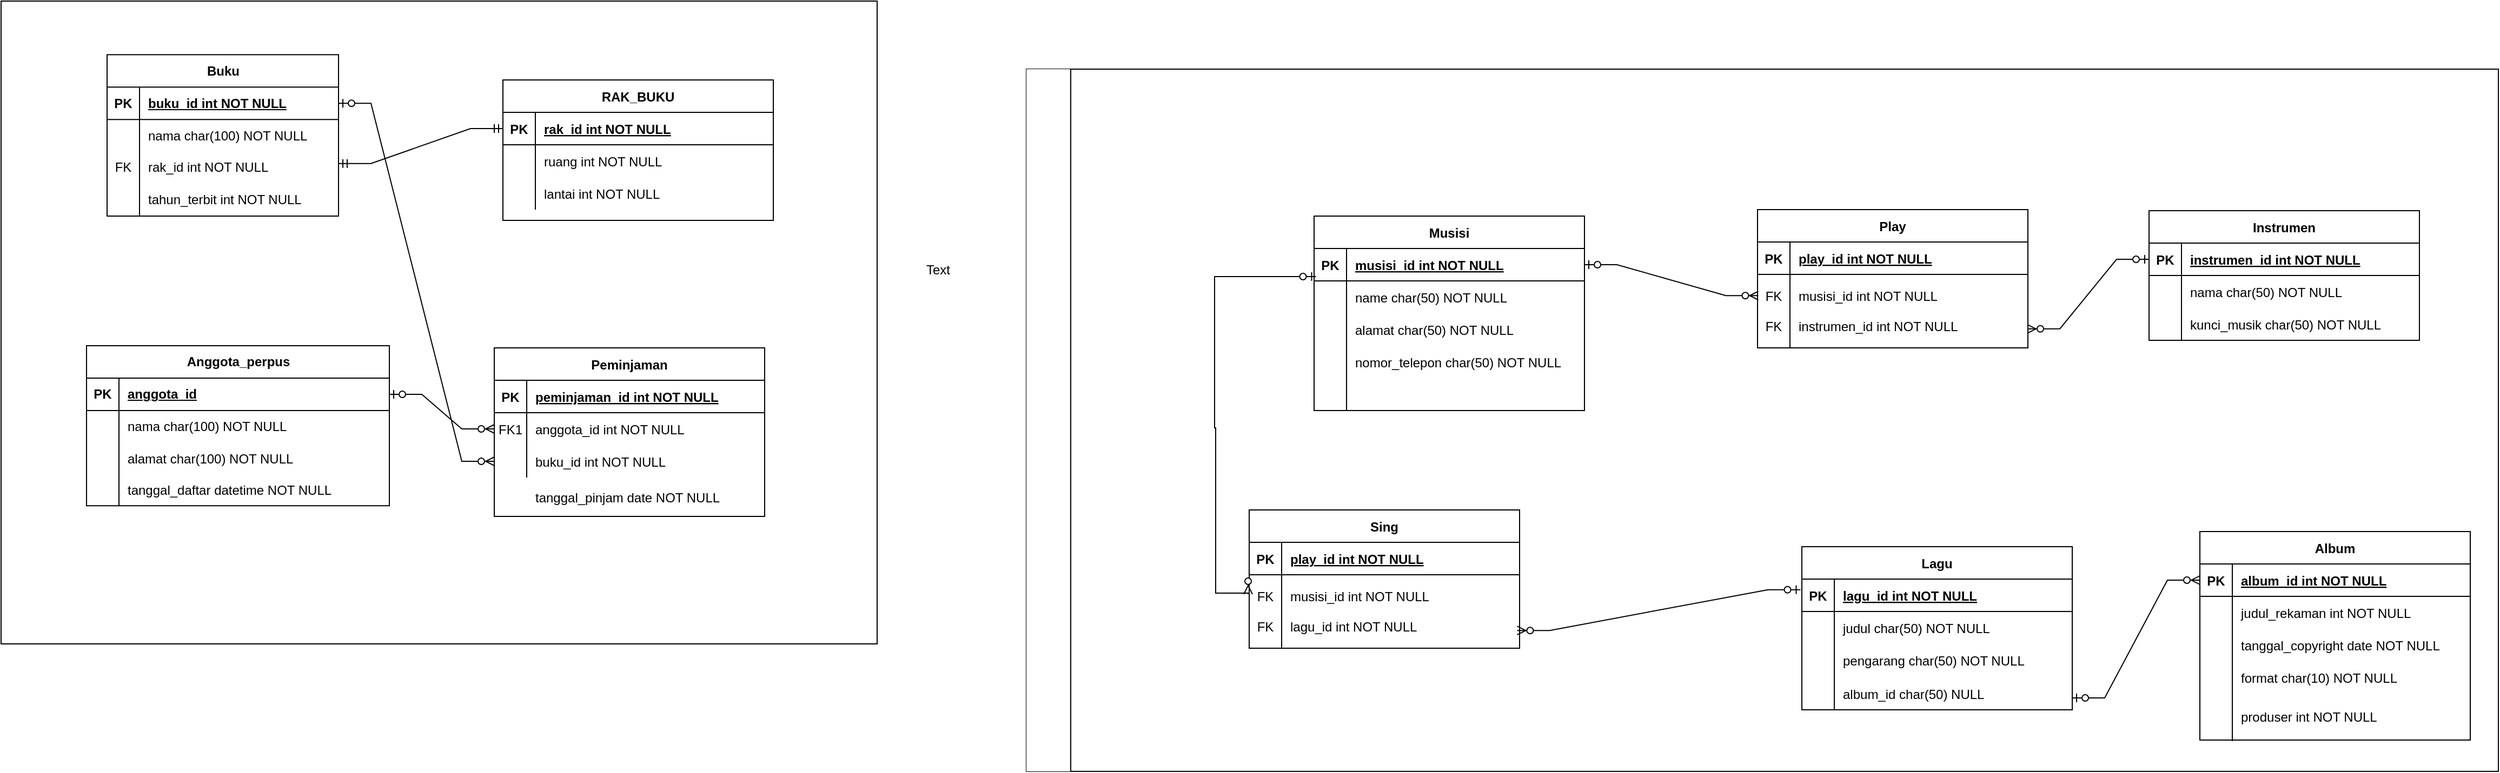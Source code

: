 <mxfile version="24.7.12">
  <diagram id="R2lEEEUBdFMjLlhIrx00" name="Page-1">
    <mxGraphModel dx="2014" dy="1649" grid="0" gridSize="10" guides="1" tooltips="1" connect="1" arrows="1" fold="1" page="1" pageScale="1" pageWidth="850" pageHeight="1100" math="0" shadow="0" extFonts="Permanent Marker^https://fonts.googleapis.com/css?family=Permanent+Marker">
      <root>
        <mxCell id="0" />
        <mxCell id="1" parent="0" />
        <mxCell id="kr2jglsmP7GTfW8Z2Y7Y-250" value="" style="rounded=0;whiteSpace=wrap;html=1;" vertex="1" parent="1">
          <mxGeometry x="-4" y="-23" width="810" height="595" as="geometry" />
        </mxCell>
        <mxCell id="kr2jglsmP7GTfW8Z2Y7Y-161" value="" style="shape=table;childLayout=tableLayout;startSize=0;collapsible=0;recursiveResize=0;expand=0;" vertex="1" parent="1">
          <mxGeometry x="944" y="40" width="1361" height="650" as="geometry" />
        </mxCell>
        <mxCell id="kr2jglsmP7GTfW8Z2Y7Y-162" value="" style="shape=tableRow;horizontal=0;swimlaneHead=0;swimlaneBody=0;top=0;left=0;bottom=0;right=0;dropTarget=0;fontStyle=0;points=[[0,0.5],[1,0.5]];portConstraint=eastwest;startSize=41;collapsible=0;recursiveResize=0;expand=0;" vertex="1" parent="kr2jglsmP7GTfW8Z2Y7Y-161">
          <mxGeometry width="1361" height="650" as="geometry" />
        </mxCell>
        <mxCell id="kr2jglsmP7GTfW8Z2Y7Y-163" value="" style="swimlane;swimlaneHead=0;swimlaneBody=0;fontStyle=0;connectable=0;startSize=0;collapsible=0;recursiveResize=0;expand=0;" vertex="1" parent="kr2jglsmP7GTfW8Z2Y7Y-162">
          <mxGeometry x="41" width="1320" height="650" as="geometry">
            <mxRectangle width="1320" height="650" as="alternateBounds" />
          </mxGeometry>
        </mxCell>
        <mxCell id="kr2jglsmP7GTfW8Z2Y7Y-164" value="Sing" style="shape=table;startSize=30;container=1;collapsible=1;childLayout=tableLayout;fixedRows=1;rowLines=0;fontStyle=1;align=center;resizeLast=1;" vertex="1" parent="kr2jglsmP7GTfW8Z2Y7Y-163">
          <mxGeometry x="165" y="408" width="250" height="128" as="geometry">
            <mxRectangle x="1516" y="65" width="58" height="30" as="alternateBounds" />
          </mxGeometry>
        </mxCell>
        <mxCell id="kr2jglsmP7GTfW8Z2Y7Y-165" value="" style="shape=partialRectangle;collapsible=0;dropTarget=0;pointerEvents=0;fillColor=none;points=[[0,0.5],[1,0.5]];portConstraint=eastwest;top=0;left=0;right=0;bottom=1;" vertex="1" parent="kr2jglsmP7GTfW8Z2Y7Y-164">
          <mxGeometry y="30" width="250" height="30" as="geometry" />
        </mxCell>
        <mxCell id="kr2jglsmP7GTfW8Z2Y7Y-166" value="PK" style="shape=partialRectangle;overflow=hidden;connectable=0;fillColor=none;top=0;left=0;bottom=0;right=0;fontStyle=1;" vertex="1" parent="kr2jglsmP7GTfW8Z2Y7Y-165">
          <mxGeometry width="30" height="30" as="geometry">
            <mxRectangle width="30" height="30" as="alternateBounds" />
          </mxGeometry>
        </mxCell>
        <mxCell id="kr2jglsmP7GTfW8Z2Y7Y-167" value="play_id int NOT NULL " style="shape=partialRectangle;overflow=hidden;connectable=0;fillColor=none;top=0;left=0;bottom=0;right=0;align=left;spacingLeft=6;fontStyle=5;" vertex="1" parent="kr2jglsmP7GTfW8Z2Y7Y-165">
          <mxGeometry x="30" width="220" height="30" as="geometry">
            <mxRectangle width="220" height="30" as="alternateBounds" />
          </mxGeometry>
        </mxCell>
        <mxCell id="kr2jglsmP7GTfW8Z2Y7Y-168" value="" style="shape=partialRectangle;collapsible=0;dropTarget=0;pointerEvents=0;fillColor=none;points=[[0,0.5],[1,0.5]];portConstraint=eastwest;top=0;left=0;right=0;bottom=0;" vertex="1" parent="kr2jglsmP7GTfW8Z2Y7Y-164">
          <mxGeometry y="60" width="250" height="67" as="geometry" />
        </mxCell>
        <mxCell id="kr2jglsmP7GTfW8Z2Y7Y-169" value="FK&#xa;&#xa;FK" style="shape=partialRectangle;overflow=hidden;connectable=0;fillColor=none;top=0;left=0;bottom=0;right=0;" vertex="1" parent="kr2jglsmP7GTfW8Z2Y7Y-168">
          <mxGeometry width="30" height="67" as="geometry">
            <mxRectangle width="30" height="67" as="alternateBounds" />
          </mxGeometry>
        </mxCell>
        <mxCell id="kr2jglsmP7GTfW8Z2Y7Y-170" value="musisi_id int NOT NULL&#xa;&#xa;lagu_id int NOT NULL" style="shape=partialRectangle;overflow=hidden;connectable=0;fillColor=none;top=0;left=0;bottom=0;right=0;align=left;spacingLeft=6;" vertex="1" parent="kr2jglsmP7GTfW8Z2Y7Y-168">
          <mxGeometry x="30" width="220" height="67" as="geometry">
            <mxRectangle width="220" height="67" as="alternateBounds" />
          </mxGeometry>
        </mxCell>
        <mxCell id="kr2jglsmP7GTfW8Z2Y7Y-171" value="" style="endArrow=none;html=1;rounded=0;" edge="1" parent="kr2jglsmP7GTfW8Z2Y7Y-163">
          <mxGeometry width="50" height="50" relative="1" as="geometry">
            <mxPoint x="195" y="536" as="sourcePoint" />
            <mxPoint x="195" y="490" as="targetPoint" />
          </mxGeometry>
        </mxCell>
        <mxCell id="kr2jglsmP7GTfW8Z2Y7Y-73" value="Album" style="shape=table;startSize=30;container=1;collapsible=1;childLayout=tableLayout;fixedRows=1;rowLines=0;fontStyle=1;align=center;resizeLast=1;" vertex="1" parent="kr2jglsmP7GTfW8Z2Y7Y-163">
          <mxGeometry x="1044" y="428" width="250" height="193" as="geometry">
            <mxRectangle x="1740" y="320" width="69" height="30" as="alternateBounds" />
          </mxGeometry>
        </mxCell>
        <mxCell id="kr2jglsmP7GTfW8Z2Y7Y-74" value="" style="shape=partialRectangle;collapsible=0;dropTarget=0;pointerEvents=0;fillColor=none;points=[[0,0.5],[1,0.5]];portConstraint=eastwest;top=0;left=0;right=0;bottom=1;" vertex="1" parent="kr2jglsmP7GTfW8Z2Y7Y-73">
          <mxGeometry y="30" width="250" height="30" as="geometry" />
        </mxCell>
        <mxCell id="kr2jglsmP7GTfW8Z2Y7Y-75" value="PK" style="shape=partialRectangle;overflow=hidden;connectable=0;fillColor=none;top=0;left=0;bottom=0;right=0;fontStyle=1;" vertex="1" parent="kr2jglsmP7GTfW8Z2Y7Y-74">
          <mxGeometry width="30" height="30" as="geometry">
            <mxRectangle width="30" height="30" as="alternateBounds" />
          </mxGeometry>
        </mxCell>
        <mxCell id="kr2jglsmP7GTfW8Z2Y7Y-76" value="album_id int NOT NULL " style="shape=partialRectangle;overflow=hidden;connectable=0;fillColor=none;top=0;left=0;bottom=0;right=0;align=left;spacingLeft=6;fontStyle=5;" vertex="1" parent="kr2jglsmP7GTfW8Z2Y7Y-74">
          <mxGeometry x="30" width="220" height="30" as="geometry">
            <mxRectangle width="220" height="30" as="alternateBounds" />
          </mxGeometry>
        </mxCell>
        <mxCell id="kr2jglsmP7GTfW8Z2Y7Y-77" value="" style="shape=partialRectangle;collapsible=0;dropTarget=0;pointerEvents=0;fillColor=none;points=[[0,0.5],[1,0.5]];portConstraint=eastwest;top=0;left=0;right=0;bottom=0;" vertex="1" parent="kr2jglsmP7GTfW8Z2Y7Y-73">
          <mxGeometry y="60" width="250" height="30" as="geometry" />
        </mxCell>
        <mxCell id="kr2jglsmP7GTfW8Z2Y7Y-78" value="" style="shape=partialRectangle;overflow=hidden;connectable=0;fillColor=none;top=0;left=0;bottom=0;right=0;" vertex="1" parent="kr2jglsmP7GTfW8Z2Y7Y-77">
          <mxGeometry width="30" height="30" as="geometry">
            <mxRectangle width="30" height="30" as="alternateBounds" />
          </mxGeometry>
        </mxCell>
        <mxCell id="kr2jglsmP7GTfW8Z2Y7Y-79" value="judul_rekaman int NOT NULL" style="shape=partialRectangle;overflow=hidden;connectable=0;fillColor=none;top=0;left=0;bottom=0;right=0;align=left;spacingLeft=6;" vertex="1" parent="kr2jglsmP7GTfW8Z2Y7Y-77">
          <mxGeometry x="30" width="220" height="30" as="geometry">
            <mxRectangle width="220" height="30" as="alternateBounds" />
          </mxGeometry>
        </mxCell>
        <mxCell id="kr2jglsmP7GTfW8Z2Y7Y-80" value="" style="shape=partialRectangle;collapsible=0;dropTarget=0;pointerEvents=0;fillColor=none;points=[[0,0.5],[1,0.5]];portConstraint=eastwest;top=0;left=0;right=0;bottom=0;" vertex="1" parent="kr2jglsmP7GTfW8Z2Y7Y-73">
          <mxGeometry y="90" width="250" height="30" as="geometry" />
        </mxCell>
        <mxCell id="kr2jglsmP7GTfW8Z2Y7Y-81" value="" style="shape=partialRectangle;overflow=hidden;connectable=0;fillColor=none;top=0;left=0;bottom=0;right=0;" vertex="1" parent="kr2jglsmP7GTfW8Z2Y7Y-80">
          <mxGeometry width="30" height="30" as="geometry">
            <mxRectangle width="30" height="30" as="alternateBounds" />
          </mxGeometry>
        </mxCell>
        <mxCell id="kr2jglsmP7GTfW8Z2Y7Y-82" value="tanggal_copyright date NOT NULL" style="shape=partialRectangle;overflow=hidden;connectable=0;fillColor=none;top=0;left=0;bottom=0;right=0;align=left;spacingLeft=6;" vertex="1" parent="kr2jglsmP7GTfW8Z2Y7Y-80">
          <mxGeometry x="30" width="220" height="30" as="geometry">
            <mxRectangle width="220" height="30" as="alternateBounds" />
          </mxGeometry>
        </mxCell>
        <mxCell id="kr2jglsmP7GTfW8Z2Y7Y-93" value="format char(10) NOT NULL" style="shape=partialRectangle;overflow=hidden;connectable=0;fillColor=none;top=0;left=0;bottom=0;right=0;align=left;spacingLeft=6;" vertex="1" parent="kr2jglsmP7GTfW8Z2Y7Y-163">
          <mxGeometry x="1074" y="548" width="220" height="30" as="geometry">
            <mxRectangle width="220" height="30" as="alternateBounds" />
          </mxGeometry>
        </mxCell>
        <mxCell id="kr2jglsmP7GTfW8Z2Y7Y-105" value="Lagu" style="shape=table;startSize=30;container=1;collapsible=1;childLayout=tableLayout;fixedRows=1;rowLines=0;fontStyle=1;align=center;resizeLast=1;" vertex="1" parent="kr2jglsmP7GTfW8Z2Y7Y-163">
          <mxGeometry x="676" y="442" width="250" height="151" as="geometry" />
        </mxCell>
        <mxCell id="kr2jglsmP7GTfW8Z2Y7Y-106" value="" style="shape=partialRectangle;collapsible=0;dropTarget=0;pointerEvents=0;fillColor=none;points=[[0,0.5],[1,0.5]];portConstraint=eastwest;top=0;left=0;right=0;bottom=1;" vertex="1" parent="kr2jglsmP7GTfW8Z2Y7Y-105">
          <mxGeometry y="30" width="250" height="30" as="geometry" />
        </mxCell>
        <mxCell id="kr2jglsmP7GTfW8Z2Y7Y-107" value="PK" style="shape=partialRectangle;overflow=hidden;connectable=0;fillColor=none;top=0;left=0;bottom=0;right=0;fontStyle=1;" vertex="1" parent="kr2jglsmP7GTfW8Z2Y7Y-106">
          <mxGeometry width="30" height="30" as="geometry">
            <mxRectangle width="30" height="30" as="alternateBounds" />
          </mxGeometry>
        </mxCell>
        <mxCell id="kr2jglsmP7GTfW8Z2Y7Y-108" value="lagu_id int NOT NULL " style="shape=partialRectangle;overflow=hidden;connectable=0;fillColor=none;top=0;left=0;bottom=0;right=0;align=left;spacingLeft=6;fontStyle=5;" vertex="1" parent="kr2jglsmP7GTfW8Z2Y7Y-106">
          <mxGeometry x="30" width="220" height="30" as="geometry">
            <mxRectangle width="220" height="30" as="alternateBounds" />
          </mxGeometry>
        </mxCell>
        <mxCell id="kr2jglsmP7GTfW8Z2Y7Y-109" value="" style="shape=partialRectangle;collapsible=0;dropTarget=0;pointerEvents=0;fillColor=none;points=[[0,0.5],[1,0.5]];portConstraint=eastwest;top=0;left=0;right=0;bottom=0;" vertex="1" parent="kr2jglsmP7GTfW8Z2Y7Y-105">
          <mxGeometry y="60" width="250" height="30" as="geometry" />
        </mxCell>
        <mxCell id="kr2jglsmP7GTfW8Z2Y7Y-110" value="" style="shape=partialRectangle;overflow=hidden;connectable=0;fillColor=none;top=0;left=0;bottom=0;right=0;" vertex="1" parent="kr2jglsmP7GTfW8Z2Y7Y-109">
          <mxGeometry width="30" height="30" as="geometry">
            <mxRectangle width="30" height="30" as="alternateBounds" />
          </mxGeometry>
        </mxCell>
        <mxCell id="kr2jglsmP7GTfW8Z2Y7Y-111" value="judul char(50) NOT NULL" style="shape=partialRectangle;overflow=hidden;connectable=0;fillColor=none;top=0;left=0;bottom=0;right=0;align=left;spacingLeft=6;" vertex="1" parent="kr2jglsmP7GTfW8Z2Y7Y-109">
          <mxGeometry x="30" width="220" height="30" as="geometry">
            <mxRectangle width="220" height="30" as="alternateBounds" />
          </mxGeometry>
        </mxCell>
        <mxCell id="kr2jglsmP7GTfW8Z2Y7Y-112" value="" style="shape=partialRectangle;collapsible=0;dropTarget=0;pointerEvents=0;fillColor=none;points=[[0,0.5],[1,0.5]];portConstraint=eastwest;top=0;left=0;right=0;bottom=0;" vertex="1" parent="kr2jglsmP7GTfW8Z2Y7Y-105">
          <mxGeometry y="90" width="250" height="30" as="geometry" />
        </mxCell>
        <mxCell id="kr2jglsmP7GTfW8Z2Y7Y-113" value="" style="shape=partialRectangle;overflow=hidden;connectable=0;fillColor=none;top=0;left=0;bottom=0;right=0;" vertex="1" parent="kr2jglsmP7GTfW8Z2Y7Y-112">
          <mxGeometry width="30" height="30" as="geometry">
            <mxRectangle width="30" height="30" as="alternateBounds" />
          </mxGeometry>
        </mxCell>
        <mxCell id="kr2jglsmP7GTfW8Z2Y7Y-114" value="pengarang char(50) NOT NULL" style="shape=partialRectangle;overflow=hidden;connectable=0;fillColor=none;top=0;left=0;bottom=0;right=0;align=left;spacingLeft=6;" vertex="1" parent="kr2jglsmP7GTfW8Z2Y7Y-112">
          <mxGeometry x="30" width="220" height="30" as="geometry">
            <mxRectangle width="220" height="30" as="alternateBounds" />
          </mxGeometry>
        </mxCell>
        <mxCell id="kr2jglsmP7GTfW8Z2Y7Y-126" value="album_id char(50) NULL" style="shape=partialRectangle;overflow=hidden;connectable=0;fillColor=none;top=0;left=0;bottom=0;right=0;align=left;spacingLeft=6;" vertex="1" parent="kr2jglsmP7GTfW8Z2Y7Y-163">
          <mxGeometry x="706" y="563" width="220" height="30" as="geometry">
            <mxRectangle width="220" height="30" as="alternateBounds" />
          </mxGeometry>
        </mxCell>
        <mxCell id="kr2jglsmP7GTfW8Z2Y7Y-128" value="" style="edgeStyle=entityRelationEdgeStyle;fontSize=12;html=1;endArrow=ERzeroToMany;startArrow=ERzeroToOne;rounded=0;entryDx=0;entryDy=0;" edge="1" parent="kr2jglsmP7GTfW8Z2Y7Y-163" target="kr2jglsmP7GTfW8Z2Y7Y-74">
          <mxGeometry width="100" height="100" relative="1" as="geometry">
            <mxPoint x="926" y="582" as="sourcePoint" />
            <mxPoint x="1024" y="388" as="targetPoint" />
            <Array as="points">
              <mxPoint x="964" y="498" />
              <mxPoint x="954" y="498" />
            </Array>
          </mxGeometry>
        </mxCell>
        <mxCell id="kr2jglsmP7GTfW8Z2Y7Y-129" value="produser int NOT NULL" style="shape=partialRectangle;overflow=hidden;connectable=0;fillColor=none;top=0;left=0;bottom=0;right=0;align=left;spacingLeft=6;" vertex="1" parent="kr2jglsmP7GTfW8Z2Y7Y-163">
          <mxGeometry x="1074" y="584" width="220" height="30" as="geometry">
            <mxRectangle width="220" height="30" as="alternateBounds" />
          </mxGeometry>
        </mxCell>
        <mxCell id="kr2jglsmP7GTfW8Z2Y7Y-150" value="" style="endArrow=none;html=1;rounded=0;" edge="1" parent="kr2jglsmP7GTfW8Z2Y7Y-163">
          <mxGeometry width="50" height="50" relative="1" as="geometry">
            <mxPoint x="706" y="593" as="sourcePoint" />
            <mxPoint x="706" y="540" as="targetPoint" />
          </mxGeometry>
        </mxCell>
        <mxCell id="kr2jglsmP7GTfW8Z2Y7Y-151" value="" style="endArrow=none;html=1;rounded=0;" edge="1" parent="kr2jglsmP7GTfW8Z2Y7Y-163">
          <mxGeometry width="50" height="50" relative="1" as="geometry">
            <mxPoint x="1074" y="622" as="sourcePoint" />
            <mxPoint x="1074" y="538" as="targetPoint" />
          </mxGeometry>
        </mxCell>
        <mxCell id="kr2jglsmP7GTfW8Z2Y7Y-175" value="" style="edgeStyle=entityRelationEdgeStyle;fontSize=12;html=1;endArrow=ERzeroToMany;startArrow=ERzeroToOne;rounded=0;entryX=0.991;entryY=0.77;entryDx=0;entryDy=0;entryPerimeter=0;exitX=-0.005;exitY=0.328;exitDx=0;exitDy=0;exitPerimeter=0;" edge="1" parent="kr2jglsmP7GTfW8Z2Y7Y-163" source="kr2jglsmP7GTfW8Z2Y7Y-106" target="kr2jglsmP7GTfW8Z2Y7Y-168">
          <mxGeometry width="100" height="100" relative="1" as="geometry">
            <mxPoint x="497" y="210" as="sourcePoint" />
            <mxPoint x="435" y="499" as="targetPoint" />
            <Array as="points">
              <mxPoint x="141" y="347" />
              <mxPoint x="546" y="353" />
              <mxPoint x="536" y="364" />
              <mxPoint x="154" y="356" />
              <mxPoint x="137" y="359" />
              <mxPoint x="186" y="360" />
            </Array>
          </mxGeometry>
        </mxCell>
        <mxCell id="C-vyLk0tnHw3VtMMgP7b-2" value="RAK_BUKU" style="shape=table;startSize=30;container=1;collapsible=1;childLayout=tableLayout;fixedRows=1;rowLines=0;fontStyle=1;align=center;resizeLast=1;" parent="1" vertex="1">
          <mxGeometry x="460" y="50" width="250" height="130" as="geometry" />
        </mxCell>
        <mxCell id="C-vyLk0tnHw3VtMMgP7b-3" value="" style="shape=partialRectangle;collapsible=0;dropTarget=0;pointerEvents=0;fillColor=none;points=[[0,0.5],[1,0.5]];portConstraint=eastwest;top=0;left=0;right=0;bottom=1;" parent="C-vyLk0tnHw3VtMMgP7b-2" vertex="1">
          <mxGeometry y="30" width="250" height="30" as="geometry" />
        </mxCell>
        <mxCell id="C-vyLk0tnHw3VtMMgP7b-4" value="PK" style="shape=partialRectangle;overflow=hidden;connectable=0;fillColor=none;top=0;left=0;bottom=0;right=0;fontStyle=1;" parent="C-vyLk0tnHw3VtMMgP7b-3" vertex="1">
          <mxGeometry width="30" height="30" as="geometry">
            <mxRectangle width="30" height="30" as="alternateBounds" />
          </mxGeometry>
        </mxCell>
        <mxCell id="C-vyLk0tnHw3VtMMgP7b-5" value="rak_id int NOT NULL " style="shape=partialRectangle;overflow=hidden;connectable=0;fillColor=none;top=0;left=0;bottom=0;right=0;align=left;spacingLeft=6;fontStyle=5;" parent="C-vyLk0tnHw3VtMMgP7b-3" vertex="1">
          <mxGeometry x="30" width="220" height="30" as="geometry">
            <mxRectangle width="220" height="30" as="alternateBounds" />
          </mxGeometry>
        </mxCell>
        <mxCell id="C-vyLk0tnHw3VtMMgP7b-6" value="" style="shape=partialRectangle;collapsible=0;dropTarget=0;pointerEvents=0;fillColor=none;points=[[0,0.5],[1,0.5]];portConstraint=eastwest;top=0;left=0;right=0;bottom=0;" parent="C-vyLk0tnHw3VtMMgP7b-2" vertex="1">
          <mxGeometry y="60" width="250" height="30" as="geometry" />
        </mxCell>
        <mxCell id="C-vyLk0tnHw3VtMMgP7b-7" value="" style="shape=partialRectangle;overflow=hidden;connectable=0;fillColor=none;top=0;left=0;bottom=0;right=0;" parent="C-vyLk0tnHw3VtMMgP7b-6" vertex="1">
          <mxGeometry width="30" height="30" as="geometry">
            <mxRectangle width="30" height="30" as="alternateBounds" />
          </mxGeometry>
        </mxCell>
        <mxCell id="C-vyLk0tnHw3VtMMgP7b-8" value="ruang int NOT NULL" style="shape=partialRectangle;overflow=hidden;connectable=0;fillColor=none;top=0;left=0;bottom=0;right=0;align=left;spacingLeft=6;" parent="C-vyLk0tnHw3VtMMgP7b-6" vertex="1">
          <mxGeometry x="30" width="220" height="30" as="geometry">
            <mxRectangle width="220" height="30" as="alternateBounds" />
          </mxGeometry>
        </mxCell>
        <mxCell id="C-vyLk0tnHw3VtMMgP7b-9" value="" style="shape=partialRectangle;collapsible=0;dropTarget=0;pointerEvents=0;fillColor=none;points=[[0,0.5],[1,0.5]];portConstraint=eastwest;top=0;left=0;right=0;bottom=0;" parent="C-vyLk0tnHw3VtMMgP7b-2" vertex="1">
          <mxGeometry y="90" width="250" height="30" as="geometry" />
        </mxCell>
        <mxCell id="C-vyLk0tnHw3VtMMgP7b-10" value="" style="shape=partialRectangle;overflow=hidden;connectable=0;fillColor=none;top=0;left=0;bottom=0;right=0;" parent="C-vyLk0tnHw3VtMMgP7b-9" vertex="1">
          <mxGeometry width="30" height="30" as="geometry">
            <mxRectangle width="30" height="30" as="alternateBounds" />
          </mxGeometry>
        </mxCell>
        <mxCell id="C-vyLk0tnHw3VtMMgP7b-11" value="lantai int NOT NULL" style="shape=partialRectangle;overflow=hidden;connectable=0;fillColor=none;top=0;left=0;bottom=0;right=0;align=left;spacingLeft=6;" parent="C-vyLk0tnHw3VtMMgP7b-9" vertex="1">
          <mxGeometry x="30" width="220" height="30" as="geometry">
            <mxRectangle width="220" height="30" as="alternateBounds" />
          </mxGeometry>
        </mxCell>
        <mxCell id="C-vyLk0tnHw3VtMMgP7b-13" value="Peminjaman" style="shape=table;startSize=30;container=1;collapsible=1;childLayout=tableLayout;fixedRows=1;rowLines=0;fontStyle=1;align=center;resizeLast=1;points=[[0,0,0,0,0],[0,0.25,0,0,0],[0,0.5,0,0,0],[0,0.75,0,0,0],[0,1,0,0,0],[0.25,0,0,0,0],[0.25,1,0,0,0],[0.5,0,0,0,0],[0.5,1,0,0,0],[0.75,0,0,0,0],[0.75,1,0,0,0],[1,0,0,0,0],[1,0.25,0,0,0],[1,0.5,0,0,0],[1,0.75,0,0,0],[1,0.87,0,0,0],[1,1,0,0,0]];" parent="1" vertex="1">
          <mxGeometry x="452" y="298" width="250" height="156" as="geometry" />
        </mxCell>
        <mxCell id="C-vyLk0tnHw3VtMMgP7b-14" value="" style="shape=partialRectangle;collapsible=0;dropTarget=0;pointerEvents=0;fillColor=none;points=[[0,0.5],[1,0.5]];portConstraint=eastwest;top=0;left=0;right=0;bottom=1;" parent="C-vyLk0tnHw3VtMMgP7b-13" vertex="1">
          <mxGeometry y="30" width="250" height="30" as="geometry" />
        </mxCell>
        <mxCell id="C-vyLk0tnHw3VtMMgP7b-15" value="PK" style="shape=partialRectangle;overflow=hidden;connectable=0;fillColor=none;top=0;left=0;bottom=0;right=0;fontStyle=1;" parent="C-vyLk0tnHw3VtMMgP7b-14" vertex="1">
          <mxGeometry width="30" height="30" as="geometry">
            <mxRectangle width="30" height="30" as="alternateBounds" />
          </mxGeometry>
        </mxCell>
        <mxCell id="C-vyLk0tnHw3VtMMgP7b-16" value="peminjaman_id int NOT NULL " style="shape=partialRectangle;overflow=hidden;connectable=0;fillColor=none;top=0;left=0;bottom=0;right=0;align=left;spacingLeft=6;fontStyle=5;" parent="C-vyLk0tnHw3VtMMgP7b-14" vertex="1">
          <mxGeometry x="30" width="220" height="30" as="geometry">
            <mxRectangle width="220" height="30" as="alternateBounds" />
          </mxGeometry>
        </mxCell>
        <mxCell id="C-vyLk0tnHw3VtMMgP7b-17" value="" style="shape=partialRectangle;collapsible=0;dropTarget=0;pointerEvents=0;fillColor=none;points=[[0,0.5],[1,0.5]];portConstraint=eastwest;top=0;left=0;right=0;bottom=0;" parent="C-vyLk0tnHw3VtMMgP7b-13" vertex="1">
          <mxGeometry y="60" width="250" height="30" as="geometry" />
        </mxCell>
        <mxCell id="C-vyLk0tnHw3VtMMgP7b-18" value="FK1" style="shape=partialRectangle;overflow=hidden;connectable=0;fillColor=none;top=0;left=0;bottom=0;right=0;" parent="C-vyLk0tnHw3VtMMgP7b-17" vertex="1">
          <mxGeometry width="30" height="30" as="geometry">
            <mxRectangle width="30" height="30" as="alternateBounds" />
          </mxGeometry>
        </mxCell>
        <mxCell id="C-vyLk0tnHw3VtMMgP7b-19" value="anggota_id int NOT NULL" style="shape=partialRectangle;overflow=hidden;connectable=0;fillColor=none;top=0;left=0;bottom=0;right=0;align=left;spacingLeft=6;" parent="C-vyLk0tnHw3VtMMgP7b-17" vertex="1">
          <mxGeometry x="30" width="220" height="30" as="geometry">
            <mxRectangle width="220" height="30" as="alternateBounds" />
          </mxGeometry>
        </mxCell>
        <mxCell id="C-vyLk0tnHw3VtMMgP7b-20" value="" style="shape=partialRectangle;collapsible=0;dropTarget=0;pointerEvents=0;fillColor=none;points=[[0,0.5],[1,0.5]];portConstraint=eastwest;top=0;left=0;right=0;bottom=0;" parent="C-vyLk0tnHw3VtMMgP7b-13" vertex="1">
          <mxGeometry y="90" width="250" height="30" as="geometry" />
        </mxCell>
        <mxCell id="C-vyLk0tnHw3VtMMgP7b-21" value="" style="shape=partialRectangle;overflow=hidden;connectable=0;fillColor=none;top=0;left=0;bottom=0;right=0;" parent="C-vyLk0tnHw3VtMMgP7b-20" vertex="1">
          <mxGeometry width="30" height="30" as="geometry">
            <mxRectangle width="30" height="30" as="alternateBounds" />
          </mxGeometry>
        </mxCell>
        <mxCell id="C-vyLk0tnHw3VtMMgP7b-22" value="buku_id int NOT NULL" style="shape=partialRectangle;overflow=hidden;connectable=0;fillColor=none;top=0;left=0;bottom=0;right=0;align=left;spacingLeft=6;" parent="C-vyLk0tnHw3VtMMgP7b-20" vertex="1">
          <mxGeometry x="30" width="220" height="30" as="geometry">
            <mxRectangle width="220" height="30" as="alternateBounds" />
          </mxGeometry>
        </mxCell>
        <mxCell id="kr2jglsmP7GTfW8Z2Y7Y-63" value="Instrumen" style="shape=table;startSize=30;container=1;collapsible=1;childLayout=tableLayout;fixedRows=1;rowLines=0;fontStyle=1;align=center;resizeLast=1;" vertex="1" parent="1">
          <mxGeometry x="1982" y="171" width="250" height="120" as="geometry" />
        </mxCell>
        <mxCell id="kr2jglsmP7GTfW8Z2Y7Y-64" value="" style="shape=partialRectangle;collapsible=0;dropTarget=0;pointerEvents=0;fillColor=none;points=[[0,0.5],[1,0.5]];portConstraint=eastwest;top=0;left=0;right=0;bottom=1;" vertex="1" parent="kr2jglsmP7GTfW8Z2Y7Y-63">
          <mxGeometry y="30" width="250" height="30" as="geometry" />
        </mxCell>
        <mxCell id="kr2jglsmP7GTfW8Z2Y7Y-65" value="PK" style="shape=partialRectangle;overflow=hidden;connectable=0;fillColor=none;top=0;left=0;bottom=0;right=0;fontStyle=1;" vertex="1" parent="kr2jglsmP7GTfW8Z2Y7Y-64">
          <mxGeometry width="30" height="30" as="geometry">
            <mxRectangle width="30" height="30" as="alternateBounds" />
          </mxGeometry>
        </mxCell>
        <mxCell id="kr2jglsmP7GTfW8Z2Y7Y-66" value="instrumen_id int NOT NULL " style="shape=partialRectangle;overflow=hidden;connectable=0;fillColor=none;top=0;left=0;bottom=0;right=0;align=left;spacingLeft=6;fontStyle=5;" vertex="1" parent="kr2jglsmP7GTfW8Z2Y7Y-64">
          <mxGeometry x="30" width="220" height="30" as="geometry">
            <mxRectangle width="220" height="30" as="alternateBounds" />
          </mxGeometry>
        </mxCell>
        <mxCell id="kr2jglsmP7GTfW8Z2Y7Y-67" value="" style="shape=partialRectangle;collapsible=0;dropTarget=0;pointerEvents=0;fillColor=none;points=[[0,0.5],[1,0.5]];portConstraint=eastwest;top=0;left=0;right=0;bottom=0;" vertex="1" parent="kr2jglsmP7GTfW8Z2Y7Y-63">
          <mxGeometry y="60" width="250" height="30" as="geometry" />
        </mxCell>
        <mxCell id="kr2jglsmP7GTfW8Z2Y7Y-68" value="" style="shape=partialRectangle;overflow=hidden;connectable=0;fillColor=none;top=0;left=0;bottom=0;right=0;" vertex="1" parent="kr2jglsmP7GTfW8Z2Y7Y-67">
          <mxGeometry width="30" height="30" as="geometry">
            <mxRectangle width="30" height="30" as="alternateBounds" />
          </mxGeometry>
        </mxCell>
        <mxCell id="kr2jglsmP7GTfW8Z2Y7Y-69" value="nama char(50) NOT NULL" style="shape=partialRectangle;overflow=hidden;connectable=0;fillColor=none;top=0;left=0;bottom=0;right=0;align=left;spacingLeft=6;" vertex="1" parent="kr2jglsmP7GTfW8Z2Y7Y-67">
          <mxGeometry x="30" width="220" height="30" as="geometry">
            <mxRectangle width="220" height="30" as="alternateBounds" />
          </mxGeometry>
        </mxCell>
        <mxCell id="kr2jglsmP7GTfW8Z2Y7Y-70" value="" style="shape=partialRectangle;collapsible=0;dropTarget=0;pointerEvents=0;fillColor=none;points=[[0,0.5],[1,0.5]];portConstraint=eastwest;top=0;left=0;right=0;bottom=0;" vertex="1" parent="kr2jglsmP7GTfW8Z2Y7Y-63">
          <mxGeometry y="90" width="250" height="30" as="geometry" />
        </mxCell>
        <mxCell id="kr2jglsmP7GTfW8Z2Y7Y-71" value="" style="shape=partialRectangle;overflow=hidden;connectable=0;fillColor=none;top=0;left=0;bottom=0;right=0;" vertex="1" parent="kr2jglsmP7GTfW8Z2Y7Y-70">
          <mxGeometry width="30" height="30" as="geometry">
            <mxRectangle width="30" height="30" as="alternateBounds" />
          </mxGeometry>
        </mxCell>
        <mxCell id="kr2jglsmP7GTfW8Z2Y7Y-72" value="kunci_musik char(50) NOT NULL" style="shape=partialRectangle;overflow=hidden;connectable=0;fillColor=none;top=0;left=0;bottom=0;right=0;align=left;spacingLeft=6;" vertex="1" parent="kr2jglsmP7GTfW8Z2Y7Y-70">
          <mxGeometry x="30" width="220" height="30" as="geometry">
            <mxRectangle width="220" height="30" as="alternateBounds" />
          </mxGeometry>
        </mxCell>
        <mxCell id="kr2jglsmP7GTfW8Z2Y7Y-83" value="Musisi" style="shape=table;startSize=30;container=1;collapsible=1;childLayout=tableLayout;fixedRows=1;rowLines=0;fontStyle=1;align=center;resizeLast=1;" vertex="1" parent="1">
          <mxGeometry x="1210" y="176" width="250" height="180" as="geometry" />
        </mxCell>
        <mxCell id="kr2jglsmP7GTfW8Z2Y7Y-84" value="" style="shape=partialRectangle;collapsible=0;dropTarget=0;pointerEvents=0;fillColor=none;points=[[0,0.5],[1,0.5]];portConstraint=eastwest;top=0;left=0;right=0;bottom=1;" vertex="1" parent="kr2jglsmP7GTfW8Z2Y7Y-83">
          <mxGeometry y="30" width="250" height="30" as="geometry" />
        </mxCell>
        <mxCell id="kr2jglsmP7GTfW8Z2Y7Y-85" value="PK" style="shape=partialRectangle;overflow=hidden;connectable=0;fillColor=none;top=0;left=0;bottom=0;right=0;fontStyle=1;" vertex="1" parent="kr2jglsmP7GTfW8Z2Y7Y-84">
          <mxGeometry width="30" height="30" as="geometry">
            <mxRectangle width="30" height="30" as="alternateBounds" />
          </mxGeometry>
        </mxCell>
        <mxCell id="kr2jglsmP7GTfW8Z2Y7Y-86" value="musisi_id int NOT NULL " style="shape=partialRectangle;overflow=hidden;connectable=0;fillColor=none;top=0;left=0;bottom=0;right=0;align=left;spacingLeft=6;fontStyle=5;" vertex="1" parent="kr2jglsmP7GTfW8Z2Y7Y-84">
          <mxGeometry x="30" width="220" height="30" as="geometry">
            <mxRectangle width="220" height="30" as="alternateBounds" />
          </mxGeometry>
        </mxCell>
        <mxCell id="kr2jglsmP7GTfW8Z2Y7Y-87" value="" style="shape=partialRectangle;collapsible=0;dropTarget=0;pointerEvents=0;fillColor=none;points=[[0,0.5],[1,0.5]];portConstraint=eastwest;top=0;left=0;right=0;bottom=0;" vertex="1" parent="kr2jglsmP7GTfW8Z2Y7Y-83">
          <mxGeometry y="60" width="250" height="30" as="geometry" />
        </mxCell>
        <mxCell id="kr2jglsmP7GTfW8Z2Y7Y-88" value="" style="shape=partialRectangle;overflow=hidden;connectable=0;fillColor=none;top=0;left=0;bottom=0;right=0;" vertex="1" parent="kr2jglsmP7GTfW8Z2Y7Y-87">
          <mxGeometry width="30" height="30" as="geometry">
            <mxRectangle width="30" height="30" as="alternateBounds" />
          </mxGeometry>
        </mxCell>
        <mxCell id="kr2jglsmP7GTfW8Z2Y7Y-89" value="name char(50) NOT NULL" style="shape=partialRectangle;overflow=hidden;connectable=0;fillColor=none;top=0;left=0;bottom=0;right=0;align=left;spacingLeft=6;" vertex="1" parent="kr2jglsmP7GTfW8Z2Y7Y-87">
          <mxGeometry x="30" width="220" height="30" as="geometry">
            <mxRectangle width="220" height="30" as="alternateBounds" />
          </mxGeometry>
        </mxCell>
        <mxCell id="kr2jglsmP7GTfW8Z2Y7Y-90" value="alamat char(50) NOT NULL" style="shape=partialRectangle;overflow=hidden;connectable=0;fillColor=none;top=0;left=0;bottom=0;right=0;align=left;spacingLeft=6;" vertex="1" parent="1">
          <mxGeometry x="1240" y="266" width="220" height="30" as="geometry">
            <mxRectangle width="220" height="30" as="alternateBounds" />
          </mxGeometry>
        </mxCell>
        <mxCell id="kr2jglsmP7GTfW8Z2Y7Y-91" value="nomor_telepon char(50) NOT NULL" style="shape=partialRectangle;overflow=hidden;connectable=0;fillColor=none;top=0;left=0;bottom=0;right=0;align=left;spacingLeft=6;" vertex="1" parent="1">
          <mxGeometry x="1240" y="296" width="220" height="30" as="geometry">
            <mxRectangle width="220" height="30" as="alternateBounds" />
          </mxGeometry>
        </mxCell>
        <mxCell id="kr2jglsmP7GTfW8Z2Y7Y-132" value="Anggota_perpus" style="shape=table;startSize=30;container=1;collapsible=1;childLayout=tableLayout;fixedRows=1;rowLines=0;fontStyle=1;align=center;resizeLast=1;html=1;" vertex="1" parent="1">
          <mxGeometry x="75" y="296" width="280" height="148.138" as="geometry" />
        </mxCell>
        <mxCell id="kr2jglsmP7GTfW8Z2Y7Y-133" value="" style="shape=tableRow;horizontal=0;startSize=0;swimlaneHead=0;swimlaneBody=0;fillColor=none;collapsible=0;dropTarget=0;points=[[0,0.5],[1,0.5]];portConstraint=eastwest;top=0;left=0;right=0;bottom=1;" vertex="1" parent="kr2jglsmP7GTfW8Z2Y7Y-132">
          <mxGeometry y="30" width="280" height="30" as="geometry" />
        </mxCell>
        <mxCell id="kr2jglsmP7GTfW8Z2Y7Y-134" value="PK" style="shape=partialRectangle;connectable=0;fillColor=none;top=0;left=0;bottom=0;right=0;fontStyle=1;overflow=hidden;whiteSpace=wrap;html=1;" vertex="1" parent="kr2jglsmP7GTfW8Z2Y7Y-133">
          <mxGeometry width="30" height="30" as="geometry">
            <mxRectangle width="30" height="30" as="alternateBounds" />
          </mxGeometry>
        </mxCell>
        <mxCell id="kr2jglsmP7GTfW8Z2Y7Y-135" value="anggota_id" style="shape=partialRectangle;connectable=0;fillColor=none;top=0;left=0;bottom=0;right=0;align=left;spacingLeft=6;fontStyle=5;overflow=hidden;whiteSpace=wrap;html=1;" vertex="1" parent="kr2jglsmP7GTfW8Z2Y7Y-133">
          <mxGeometry x="30" width="250" height="30" as="geometry">
            <mxRectangle width="250" height="30" as="alternateBounds" />
          </mxGeometry>
        </mxCell>
        <mxCell id="kr2jglsmP7GTfW8Z2Y7Y-136" value="" style="shape=tableRow;horizontal=0;startSize=0;swimlaneHead=0;swimlaneBody=0;fillColor=none;collapsible=0;dropTarget=0;points=[[0,0.5],[1,0.5]];portConstraint=eastwest;top=0;left=0;right=0;bottom=0;" vertex="1" parent="kr2jglsmP7GTfW8Z2Y7Y-132">
          <mxGeometry y="60" width="280" height="30" as="geometry" />
        </mxCell>
        <mxCell id="kr2jglsmP7GTfW8Z2Y7Y-137" value="" style="shape=partialRectangle;connectable=0;fillColor=none;top=0;left=0;bottom=0;right=0;editable=1;overflow=hidden;whiteSpace=wrap;html=1;" vertex="1" parent="kr2jglsmP7GTfW8Z2Y7Y-136">
          <mxGeometry width="30" height="30" as="geometry">
            <mxRectangle width="30" height="30" as="alternateBounds" />
          </mxGeometry>
        </mxCell>
        <mxCell id="kr2jglsmP7GTfW8Z2Y7Y-138" value="nama char(100) NOT NULL" style="shape=partialRectangle;connectable=0;fillColor=none;top=0;left=0;bottom=0;right=0;align=left;spacingLeft=6;overflow=hidden;whiteSpace=wrap;html=1;" vertex="1" parent="kr2jglsmP7GTfW8Z2Y7Y-136">
          <mxGeometry x="30" width="250" height="30" as="geometry">
            <mxRectangle width="250" height="30" as="alternateBounds" />
          </mxGeometry>
        </mxCell>
        <mxCell id="kr2jglsmP7GTfW8Z2Y7Y-139" value="" style="shape=tableRow;horizontal=0;startSize=0;swimlaneHead=0;swimlaneBody=0;fillColor=none;collapsible=0;dropTarget=0;points=[[0,0.5],[1,0.5]];portConstraint=eastwest;top=0;left=0;right=0;bottom=0;" vertex="1" parent="kr2jglsmP7GTfW8Z2Y7Y-132">
          <mxGeometry y="90" width="280" height="30" as="geometry" />
        </mxCell>
        <mxCell id="kr2jglsmP7GTfW8Z2Y7Y-140" value="" style="shape=partialRectangle;connectable=0;fillColor=none;top=0;left=0;bottom=0;right=0;editable=1;overflow=hidden;whiteSpace=wrap;html=1;" vertex="1" parent="kr2jglsmP7GTfW8Z2Y7Y-139">
          <mxGeometry width="30" height="30" as="geometry">
            <mxRectangle width="30" height="30" as="alternateBounds" />
          </mxGeometry>
        </mxCell>
        <mxCell id="kr2jglsmP7GTfW8Z2Y7Y-141" value="alamat char(100) NOT NULL" style="shape=partialRectangle;connectable=0;fillColor=none;top=0;left=0;bottom=0;right=0;align=left;spacingLeft=6;overflow=hidden;whiteSpace=wrap;html=1;" vertex="1" parent="kr2jglsmP7GTfW8Z2Y7Y-139">
          <mxGeometry x="30" width="250" height="30" as="geometry">
            <mxRectangle width="250" height="30" as="alternateBounds" />
          </mxGeometry>
        </mxCell>
        <mxCell id="kr2jglsmP7GTfW8Z2Y7Y-142" value="" style="shape=tableRow;horizontal=0;startSize=0;swimlaneHead=0;swimlaneBody=0;fillColor=none;collapsible=0;dropTarget=0;points=[[0,0.5],[1,0.5]];portConstraint=eastwest;top=0;left=0;right=0;bottom=0;" vertex="1" parent="kr2jglsmP7GTfW8Z2Y7Y-132">
          <mxGeometry y="120" width="280" height="28" as="geometry" />
        </mxCell>
        <mxCell id="kr2jglsmP7GTfW8Z2Y7Y-143" value="" style="shape=partialRectangle;connectable=0;fillColor=none;top=0;left=0;bottom=0;right=0;editable=1;overflow=hidden;whiteSpace=wrap;html=1;" vertex="1" parent="kr2jglsmP7GTfW8Z2Y7Y-142">
          <mxGeometry width="30" height="28" as="geometry">
            <mxRectangle width="30" height="28" as="alternateBounds" />
          </mxGeometry>
        </mxCell>
        <mxCell id="kr2jglsmP7GTfW8Z2Y7Y-144" value="tanggal_daftar datetime NOT NULL" style="shape=partialRectangle;connectable=0;fillColor=none;top=0;left=0;bottom=0;right=0;align=left;spacingLeft=6;overflow=hidden;whiteSpace=wrap;html=1;" vertex="1" parent="kr2jglsmP7GTfW8Z2Y7Y-142">
          <mxGeometry x="30" width="250" height="28" as="geometry">
            <mxRectangle width="250" height="28" as="alternateBounds" />
          </mxGeometry>
        </mxCell>
        <mxCell id="kr2jglsmP7GTfW8Z2Y7Y-148" value="" style="endArrow=none;html=1;rounded=0;" edge="1" parent="1">
          <mxGeometry width="50" height="50" relative="1" as="geometry">
            <mxPoint x="1240" y="356" as="sourcePoint" />
            <mxPoint x="1240" y="266" as="targetPoint" />
          </mxGeometry>
        </mxCell>
        <mxCell id="kr2jglsmP7GTfW8Z2Y7Y-152" value="" style="edgeStyle=entityRelationEdgeStyle;fontSize=12;html=1;endArrow=ERzeroToMany;startArrow=ERzeroToOne;rounded=0;entryX=0.003;entryY=0.293;entryDx=0;entryDy=0;exitX=1;exitY=0.5;exitDx=0;exitDy=0;entryPerimeter=0;" edge="1" parent="1" source="kr2jglsmP7GTfW8Z2Y7Y-84" target="kr2jglsmP7GTfW8Z2Y7Y-121">
          <mxGeometry width="100" height="100" relative="1" as="geometry">
            <mxPoint x="1459" y="351" as="sourcePoint" />
            <mxPoint x="1559" y="251" as="targetPoint" />
          </mxGeometry>
        </mxCell>
        <mxCell id="kr2jglsmP7GTfW8Z2Y7Y-154" value="" style="edgeStyle=entityRelationEdgeStyle;fontSize=12;html=1;endArrow=ERzeroToMany;startArrow=ERzeroToOne;rounded=0;entryX=0.998;entryY=0.752;entryDx=0;entryDy=0;entryPerimeter=0;" edge="1" parent="1" source="kr2jglsmP7GTfW8Z2Y7Y-64" target="kr2jglsmP7GTfW8Z2Y7Y-121">
          <mxGeometry width="100" height="100" relative="1" as="geometry">
            <mxPoint x="1971" y="350" as="sourcePoint" />
            <mxPoint x="1873" y="280" as="targetPoint" />
            <Array as="points">
              <mxPoint x="1892" y="271" />
              <mxPoint x="1846" y="274" />
              <mxPoint x="1898" y="275" />
            </Array>
          </mxGeometry>
        </mxCell>
        <mxCell id="kr2jglsmP7GTfW8Z2Y7Y-117" value="Play" style="shape=table;startSize=30;container=1;collapsible=1;childLayout=tableLayout;fixedRows=1;rowLines=0;fontStyle=1;align=center;resizeLast=1;" vertex="1" parent="1">
          <mxGeometry x="1620" y="170" width="250" height="128" as="geometry">
            <mxRectangle x="1516" y="65" width="58" height="30" as="alternateBounds" />
          </mxGeometry>
        </mxCell>
        <mxCell id="kr2jglsmP7GTfW8Z2Y7Y-118" value="" style="shape=partialRectangle;collapsible=0;dropTarget=0;pointerEvents=0;fillColor=none;points=[[0,0.5],[1,0.5]];portConstraint=eastwest;top=0;left=0;right=0;bottom=1;" vertex="1" parent="kr2jglsmP7GTfW8Z2Y7Y-117">
          <mxGeometry y="30" width="250" height="30" as="geometry" />
        </mxCell>
        <mxCell id="kr2jglsmP7GTfW8Z2Y7Y-119" value="PK" style="shape=partialRectangle;overflow=hidden;connectable=0;fillColor=none;top=0;left=0;bottom=0;right=0;fontStyle=1;" vertex="1" parent="kr2jglsmP7GTfW8Z2Y7Y-118">
          <mxGeometry width="30" height="30" as="geometry">
            <mxRectangle width="30" height="30" as="alternateBounds" />
          </mxGeometry>
        </mxCell>
        <mxCell id="kr2jglsmP7GTfW8Z2Y7Y-120" value="play_id int NOT NULL " style="shape=partialRectangle;overflow=hidden;connectable=0;fillColor=none;top=0;left=0;bottom=0;right=0;align=left;spacingLeft=6;fontStyle=5;" vertex="1" parent="kr2jglsmP7GTfW8Z2Y7Y-118">
          <mxGeometry x="30" width="220" height="30" as="geometry">
            <mxRectangle width="220" height="30" as="alternateBounds" />
          </mxGeometry>
        </mxCell>
        <mxCell id="kr2jglsmP7GTfW8Z2Y7Y-121" value="" style="shape=partialRectangle;collapsible=0;dropTarget=0;pointerEvents=0;fillColor=none;points=[[0,0.5],[1,0.5]];portConstraint=eastwest;top=0;left=0;right=0;bottom=0;" vertex="1" parent="kr2jglsmP7GTfW8Z2Y7Y-117">
          <mxGeometry y="60" width="250" height="67" as="geometry" />
        </mxCell>
        <mxCell id="kr2jglsmP7GTfW8Z2Y7Y-122" value="FK&#xa;&#xa;FK" style="shape=partialRectangle;overflow=hidden;connectable=0;fillColor=none;top=0;left=0;bottom=0;right=0;" vertex="1" parent="kr2jglsmP7GTfW8Z2Y7Y-121">
          <mxGeometry width="30" height="67" as="geometry">
            <mxRectangle width="30" height="67" as="alternateBounds" />
          </mxGeometry>
        </mxCell>
        <mxCell id="kr2jglsmP7GTfW8Z2Y7Y-123" value="musisi_id int NOT NULL&#xa;&#xa;instrumen_id int NOT NULL" style="shape=partialRectangle;overflow=hidden;connectable=0;fillColor=none;top=0;left=0;bottom=0;right=0;align=left;spacingLeft=6;" vertex="1" parent="kr2jglsmP7GTfW8Z2Y7Y-121">
          <mxGeometry x="30" width="220" height="67" as="geometry">
            <mxRectangle width="220" height="67" as="alternateBounds" />
          </mxGeometry>
        </mxCell>
        <mxCell id="kr2jglsmP7GTfW8Z2Y7Y-149" value="" style="endArrow=none;html=1;rounded=0;" edge="1" parent="1">
          <mxGeometry width="50" height="50" relative="1" as="geometry">
            <mxPoint x="1650" y="298" as="sourcePoint" />
            <mxPoint x="1650" y="252" as="targetPoint" />
          </mxGeometry>
        </mxCell>
        <mxCell id="kr2jglsmP7GTfW8Z2Y7Y-174" value="" style="edgeStyle=orthogonalEdgeStyle;fontSize=12;html=1;endArrow=ERzeroToMany;startArrow=ERzeroToOne;rounded=0;exitX=0.007;exitY=0.866;exitDx=0;exitDy=0;exitPerimeter=0;" edge="1" parent="1" source="kr2jglsmP7GTfW8Z2Y7Y-84">
          <mxGeometry width="100" height="100" relative="1" as="geometry">
            <mxPoint x="1472" y="240" as="sourcePoint" />
            <mxPoint x="1149" y="526" as="targetPoint" />
            <Array as="points">
              <mxPoint x="1118" y="232" />
              <mxPoint x="1118" y="372" />
              <mxPoint x="1119" y="372" />
              <mxPoint x="1119" y="525" />
              <mxPoint x="1149" y="525" />
            </Array>
          </mxGeometry>
        </mxCell>
        <mxCell id="kr2jglsmP7GTfW8Z2Y7Y-191" value="tanggal_pinjam date NOT NULL" style="shape=partialRectangle;overflow=hidden;connectable=0;fillColor=none;top=0;left=0;bottom=0;right=0;align=left;spacingLeft=6;" vertex="1" parent="1">
          <mxGeometry x="482" y="421" width="220" height="30" as="geometry">
            <mxRectangle width="220" height="30" as="alternateBounds" />
          </mxGeometry>
        </mxCell>
        <mxCell id="kr2jglsmP7GTfW8Z2Y7Y-193" value="" style="edgeStyle=entityRelationEdgeStyle;fontSize=12;html=1;endArrow=ERmandOne;startArrow=ERmandOne;rounded=0;elbow=vertical;exitX=1;exitY=0.371;exitDx=0;exitDy=0;exitPerimeter=0;" edge="1" parent="1" source="kr2jglsmP7GTfW8Z2Y7Y-201" target="C-vyLk0tnHw3VtMMgP7b-3">
          <mxGeometry width="100" height="100" relative="1" as="geometry">
            <mxPoint x="341" y="134" as="sourcePoint" />
            <mxPoint x="384" y="81" as="targetPoint" />
          </mxGeometry>
        </mxCell>
        <mxCell id="kr2jglsmP7GTfW8Z2Y7Y-194" value="Buku" style="shape=table;startSize=30;container=1;collapsible=1;childLayout=tableLayout;fixedRows=1;rowLines=0;fontStyle=1;align=center;resizeLast=1;html=1;" vertex="1" parent="1">
          <mxGeometry x="94" y="26.63" width="214" height="149.366" as="geometry" />
        </mxCell>
        <mxCell id="kr2jglsmP7GTfW8Z2Y7Y-195" value="" style="shape=tableRow;horizontal=0;startSize=0;swimlaneHead=0;swimlaneBody=0;fillColor=none;collapsible=0;dropTarget=0;points=[[0,0.5],[1,0.5]];portConstraint=eastwest;top=0;left=0;right=0;bottom=1;" vertex="1" parent="kr2jglsmP7GTfW8Z2Y7Y-194">
          <mxGeometry y="30" width="214" height="30" as="geometry" />
        </mxCell>
        <mxCell id="kr2jglsmP7GTfW8Z2Y7Y-196" value="PK" style="shape=partialRectangle;connectable=0;fillColor=none;top=0;left=0;bottom=0;right=0;fontStyle=1;overflow=hidden;whiteSpace=wrap;html=1;" vertex="1" parent="kr2jglsmP7GTfW8Z2Y7Y-195">
          <mxGeometry width="30" height="30" as="geometry">
            <mxRectangle width="30" height="30" as="alternateBounds" />
          </mxGeometry>
        </mxCell>
        <mxCell id="kr2jglsmP7GTfW8Z2Y7Y-197" value="buku_id int NOT NULL" style="shape=partialRectangle;connectable=0;fillColor=none;top=0;left=0;bottom=0;right=0;align=left;spacingLeft=6;fontStyle=5;overflow=hidden;whiteSpace=wrap;html=1;" vertex="1" parent="kr2jglsmP7GTfW8Z2Y7Y-195">
          <mxGeometry x="30" width="184" height="30" as="geometry">
            <mxRectangle width="184" height="30" as="alternateBounds" />
          </mxGeometry>
        </mxCell>
        <mxCell id="kr2jglsmP7GTfW8Z2Y7Y-198" value="" style="shape=tableRow;horizontal=0;startSize=0;swimlaneHead=0;swimlaneBody=0;fillColor=none;collapsible=0;dropTarget=0;points=[[0,0.5],[1,0.5]];portConstraint=eastwest;top=0;left=0;right=0;bottom=0;" vertex="1" parent="kr2jglsmP7GTfW8Z2Y7Y-194">
          <mxGeometry y="60" width="214" height="30" as="geometry" />
        </mxCell>
        <mxCell id="kr2jglsmP7GTfW8Z2Y7Y-199" value="" style="shape=partialRectangle;connectable=0;fillColor=none;top=0;left=0;bottom=0;right=0;editable=1;overflow=hidden;whiteSpace=wrap;html=1;" vertex="1" parent="kr2jglsmP7GTfW8Z2Y7Y-198">
          <mxGeometry width="30" height="30" as="geometry">
            <mxRectangle width="30" height="30" as="alternateBounds" />
          </mxGeometry>
        </mxCell>
        <mxCell id="kr2jglsmP7GTfW8Z2Y7Y-200" value="nama char(100) NOT NULL" style="shape=partialRectangle;connectable=0;fillColor=none;top=0;left=0;bottom=0;right=0;align=left;spacingLeft=6;overflow=hidden;whiteSpace=wrap;html=1;" vertex="1" parent="kr2jglsmP7GTfW8Z2Y7Y-198">
          <mxGeometry x="30" width="184" height="30" as="geometry">
            <mxRectangle width="184" height="30" as="alternateBounds" />
          </mxGeometry>
        </mxCell>
        <mxCell id="kr2jglsmP7GTfW8Z2Y7Y-201" value="" style="shape=tableRow;horizontal=0;startSize=0;swimlaneHead=0;swimlaneBody=0;fillColor=none;collapsible=0;dropTarget=0;points=[[0,0.5],[1,0.5]];portConstraint=eastwest;top=0;left=0;right=0;bottom=0;" vertex="1" parent="kr2jglsmP7GTfW8Z2Y7Y-194">
          <mxGeometry y="90" width="214" height="29" as="geometry" />
        </mxCell>
        <mxCell id="kr2jglsmP7GTfW8Z2Y7Y-202" value="FK" style="shape=partialRectangle;connectable=0;fillColor=none;top=0;left=0;bottom=0;right=0;editable=1;overflow=hidden;whiteSpace=wrap;html=1;" vertex="1" parent="kr2jglsmP7GTfW8Z2Y7Y-201">
          <mxGeometry width="30" height="29" as="geometry">
            <mxRectangle width="30" height="29" as="alternateBounds" />
          </mxGeometry>
        </mxCell>
        <mxCell id="kr2jglsmP7GTfW8Z2Y7Y-203" value="rak_id int NOT NULL" style="shape=partialRectangle;connectable=0;fillColor=none;top=0;left=0;bottom=0;right=0;align=left;spacingLeft=6;overflow=hidden;whiteSpace=wrap;html=1;" vertex="1" parent="kr2jglsmP7GTfW8Z2Y7Y-201">
          <mxGeometry x="30" width="184" height="29" as="geometry">
            <mxRectangle width="184" height="29" as="alternateBounds" />
          </mxGeometry>
        </mxCell>
        <mxCell id="kr2jglsmP7GTfW8Z2Y7Y-204" value="" style="shape=tableRow;horizontal=0;startSize=0;swimlaneHead=0;swimlaneBody=0;fillColor=none;collapsible=0;dropTarget=0;points=[[0,0.5],[1,0.5]];portConstraint=eastwest;top=0;left=0;right=0;bottom=0;" vertex="1" parent="kr2jglsmP7GTfW8Z2Y7Y-194">
          <mxGeometry y="119" width="214" height="30" as="geometry" />
        </mxCell>
        <mxCell id="kr2jglsmP7GTfW8Z2Y7Y-205" value="" style="shape=partialRectangle;connectable=0;fillColor=none;top=0;left=0;bottom=0;right=0;editable=1;overflow=hidden;whiteSpace=wrap;html=1;" vertex="1" parent="kr2jglsmP7GTfW8Z2Y7Y-204">
          <mxGeometry width="30" height="30" as="geometry">
            <mxRectangle width="30" height="30" as="alternateBounds" />
          </mxGeometry>
        </mxCell>
        <mxCell id="kr2jglsmP7GTfW8Z2Y7Y-206" value="tahun_terbit int NOT NULL" style="shape=partialRectangle;connectable=0;fillColor=none;top=0;left=0;bottom=0;right=0;align=left;spacingLeft=6;overflow=hidden;whiteSpace=wrap;html=1;" vertex="1" parent="kr2jglsmP7GTfW8Z2Y7Y-204">
          <mxGeometry x="30" width="184" height="30" as="geometry">
            <mxRectangle width="184" height="30" as="alternateBounds" />
          </mxGeometry>
        </mxCell>
        <mxCell id="kr2jglsmP7GTfW8Z2Y7Y-208" value="" style="edgeStyle=entityRelationEdgeStyle;fontSize=12;html=1;endArrow=ERzeroToMany;startArrow=ERzeroToOne;rounded=0;elbow=vertical;entryX=0;entryY=0.5;entryDx=0;entryDy=0;exitX=1;exitY=0.5;exitDx=0;exitDy=0;" edge="1" parent="1" source="kr2jglsmP7GTfW8Z2Y7Y-133" target="C-vyLk0tnHw3VtMMgP7b-17">
          <mxGeometry width="100" height="100" relative="1" as="geometry">
            <mxPoint x="266" y="404" as="sourcePoint" />
            <mxPoint x="366" y="304" as="targetPoint" />
          </mxGeometry>
        </mxCell>
        <mxCell id="kr2jglsmP7GTfW8Z2Y7Y-209" value="" style="edgeStyle=entityRelationEdgeStyle;fontSize=12;html=1;endArrow=ERzeroToMany;startArrow=ERzeroToOne;rounded=0;elbow=vertical;entryX=0;entryY=0.5;entryDx=0;entryDy=0;" edge="1" parent="1" source="kr2jglsmP7GTfW8Z2Y7Y-195" target="C-vyLk0tnHw3VtMMgP7b-20">
          <mxGeometry width="100" height="100" relative="1" as="geometry">
            <mxPoint x="401" y="374" as="sourcePoint" />
            <mxPoint x="462" y="383" as="targetPoint" />
          </mxGeometry>
        </mxCell>
        <mxCell id="kr2jglsmP7GTfW8Z2Y7Y-210" value="Text" style="text;html=1;align=center;verticalAlign=middle;resizable=0;points=[];autosize=1;strokeColor=none;fillColor=none;" vertex="1" parent="1">
          <mxGeometry x="842" y="213" width="40" height="26" as="geometry" />
        </mxCell>
      </root>
    </mxGraphModel>
  </diagram>
</mxfile>
